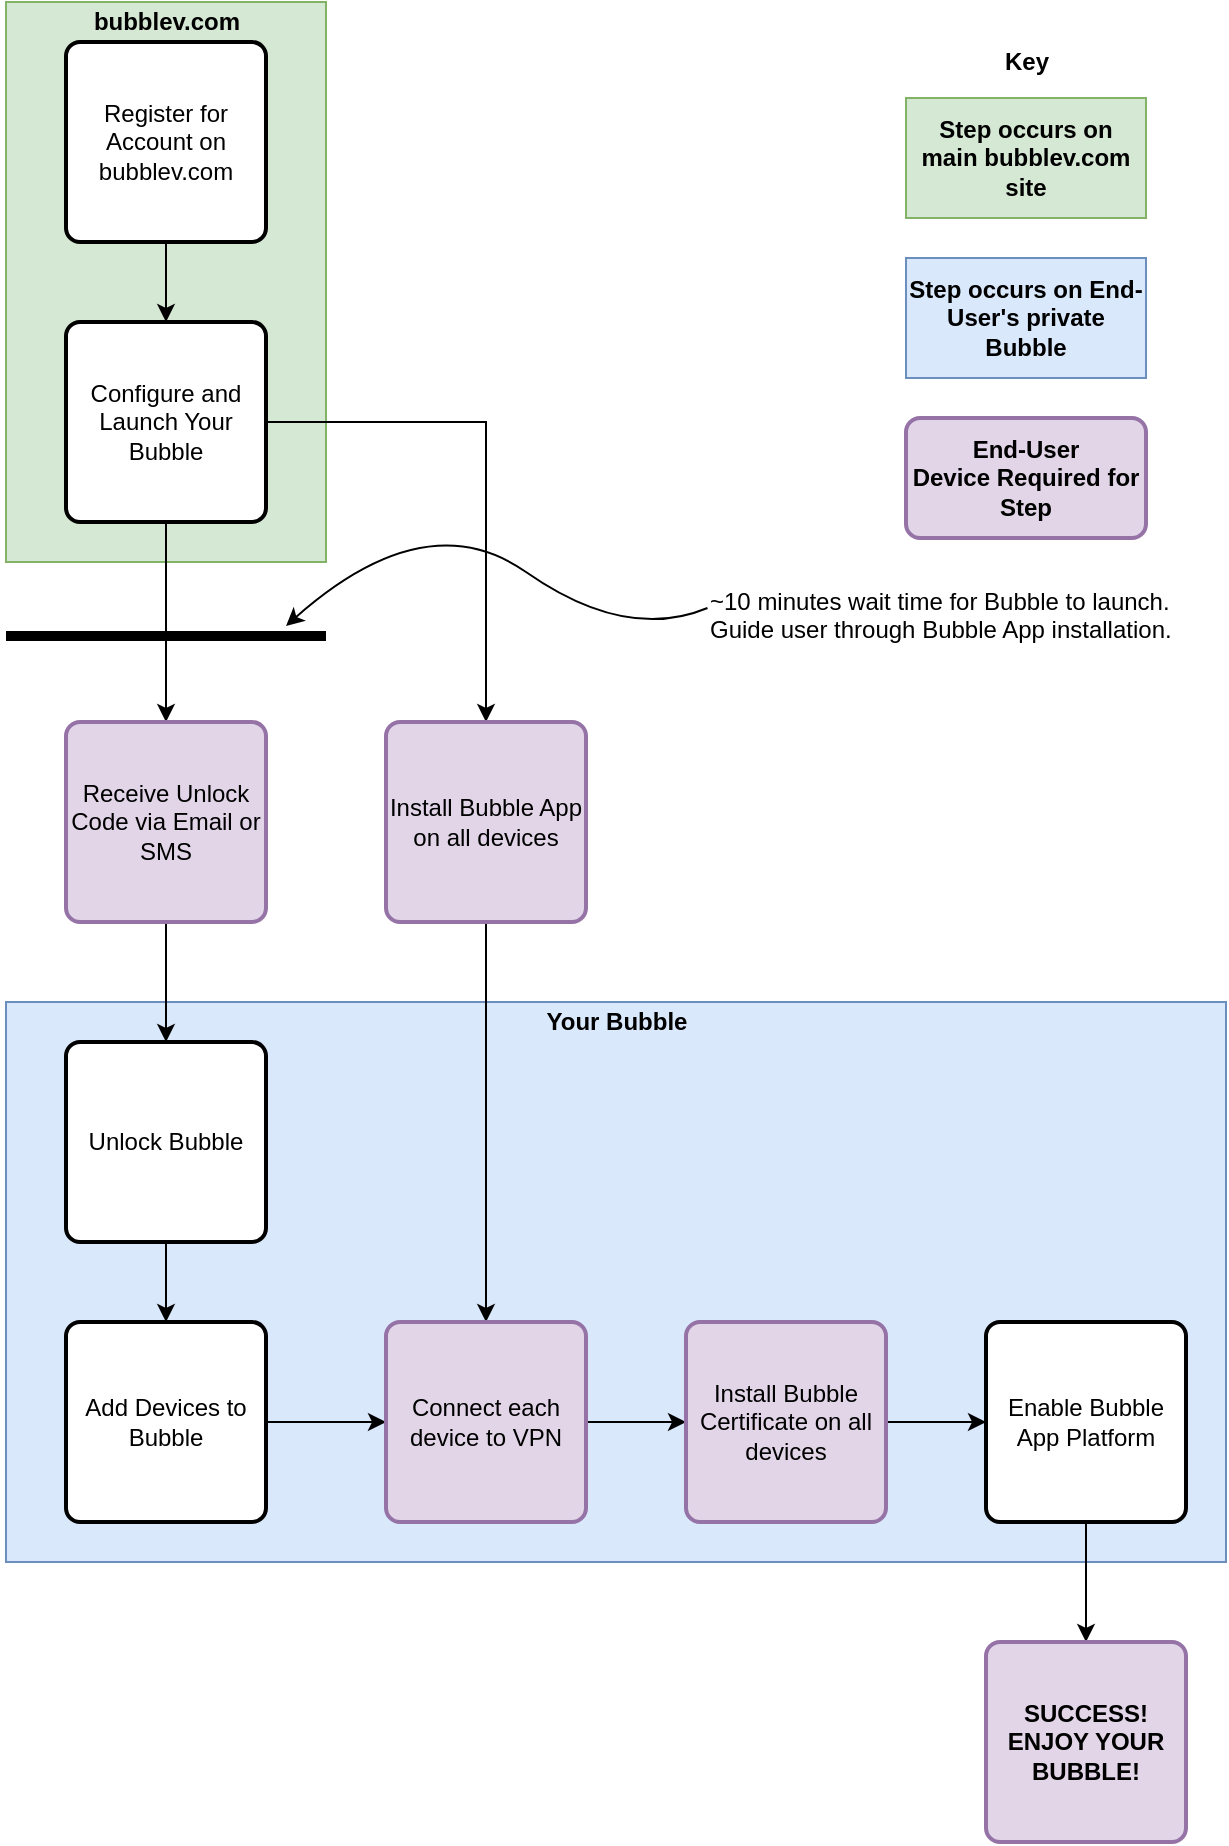 <mxfile version="11.1.4" type="device"><diagram id="32U_e3mQjrgPdM6RGPu8" name="Page-1"><mxGraphModel dx="1102" dy="638" grid="1" gridSize="10" guides="1" tooltips="1" connect="1" arrows="1" fold="1" page="1" pageScale="1" pageWidth="850" pageHeight="1100" math="0" shadow="0"><root><mxCell id="0"/><mxCell id="1" parent="0"/><mxCell id="7KWKaOhxn4V_uzz3shEP-21" value="" style="rounded=0;whiteSpace=wrap;html=1;fillColor=#dae8fc;strokeColor=#6c8ebf;" parent="1" vertex="1"><mxGeometry x="50" y="540" width="610" height="280" as="geometry"/></mxCell><mxCell id="7KWKaOhxn4V_uzz3shEP-19" value="" style="rounded=0;whiteSpace=wrap;html=1;fillColor=#d5e8d4;strokeColor=#82b366;" parent="1" vertex="1"><mxGeometry x="50" y="40" width="160" height="280" as="geometry"/></mxCell><mxCell id="7KWKaOhxn4V_uzz3shEP-3" style="edgeStyle=orthogonalEdgeStyle;rounded=0;orthogonalLoop=1;jettySize=auto;html=1;exitX=0.5;exitY=1;exitDx=0;exitDy=0;entryX=0.5;entryY=0;entryDx=0;entryDy=0;" parent="1" source="7KWKaOhxn4V_uzz3shEP-1" target="7KWKaOhxn4V_uzz3shEP-2" edge="1"><mxGeometry relative="1" as="geometry"/></mxCell><mxCell id="7KWKaOhxn4V_uzz3shEP-1" value="Register for Account on bubblev.com" style="rounded=1;whiteSpace=wrap;html=1;absoluteArcSize=1;arcSize=14;strokeWidth=2;" parent="1" vertex="1"><mxGeometry x="80" y="60" width="100" height="100" as="geometry"/></mxCell><mxCell id="7KWKaOhxn4V_uzz3shEP-5" style="edgeStyle=orthogonalEdgeStyle;rounded=0;orthogonalLoop=1;jettySize=auto;html=1;exitX=0.5;exitY=1;exitDx=0;exitDy=0;entryX=0.5;entryY=0;entryDx=0;entryDy=0;" parent="1" source="7KWKaOhxn4V_uzz3shEP-2" target="7KWKaOhxn4V_uzz3shEP-4" edge="1"><mxGeometry relative="1" as="geometry"/></mxCell><mxCell id="7KWKaOhxn4V_uzz3shEP-11" style="edgeStyle=orthogonalEdgeStyle;rounded=0;orthogonalLoop=1;jettySize=auto;html=1;exitX=1;exitY=0.5;exitDx=0;exitDy=0;entryX=0.5;entryY=0;entryDx=0;entryDy=0;" parent="1" source="7KWKaOhxn4V_uzz3shEP-2" target="7KWKaOhxn4V_uzz3shEP-10" edge="1"><mxGeometry relative="1" as="geometry"/></mxCell><mxCell id="7KWKaOhxn4V_uzz3shEP-2" value="Configure and Launch Your Bubble" style="rounded=1;whiteSpace=wrap;html=1;absoluteArcSize=1;arcSize=14;strokeWidth=2;" parent="1" vertex="1"><mxGeometry x="80" y="200" width="100" height="100" as="geometry"/></mxCell><mxCell id="7KWKaOhxn4V_uzz3shEP-7" style="edgeStyle=orthogonalEdgeStyle;rounded=0;orthogonalLoop=1;jettySize=auto;html=1;exitX=0.5;exitY=1;exitDx=0;exitDy=0;entryX=0.5;entryY=0;entryDx=0;entryDy=0;" parent="1" source="7KWKaOhxn4V_uzz3shEP-4" target="7KWKaOhxn4V_uzz3shEP-6" edge="1"><mxGeometry relative="1" as="geometry"><mxPoint x="130" y="520" as="sourcePoint"/></mxGeometry></mxCell><mxCell id="7KWKaOhxn4V_uzz3shEP-4" value="Receive Unlock Code via Email or SMS" style="rounded=1;whiteSpace=wrap;html=1;absoluteArcSize=1;arcSize=14;strokeWidth=2;fillColor=#e1d5e7;strokeColor=#9673a6;" parent="1" vertex="1"><mxGeometry x="80" y="400" width="100" height="100" as="geometry"/></mxCell><mxCell id="7KWKaOhxn4V_uzz3shEP-9" style="edgeStyle=orthogonalEdgeStyle;rounded=0;orthogonalLoop=1;jettySize=auto;html=1;exitX=0.5;exitY=1;exitDx=0;exitDy=0;entryX=0.5;entryY=0;entryDx=0;entryDy=0;" parent="1" source="7KWKaOhxn4V_uzz3shEP-6" target="7KWKaOhxn4V_uzz3shEP-8" edge="1"><mxGeometry relative="1" as="geometry"/></mxCell><mxCell id="7KWKaOhxn4V_uzz3shEP-6" value="Unlock Bubble" style="rounded=1;whiteSpace=wrap;html=1;absoluteArcSize=1;arcSize=14;strokeWidth=2;" parent="1" vertex="1"><mxGeometry x="80" y="560" width="100" height="100" as="geometry"/></mxCell><mxCell id="7KWKaOhxn4V_uzz3shEP-14" style="edgeStyle=orthogonalEdgeStyle;rounded=0;orthogonalLoop=1;jettySize=auto;html=1;exitX=1;exitY=0.5;exitDx=0;exitDy=0;entryX=0;entryY=0.5;entryDx=0;entryDy=0;" parent="1" source="7KWKaOhxn4V_uzz3shEP-8" target="7KWKaOhxn4V_uzz3shEP-13" edge="1"><mxGeometry relative="1" as="geometry"/></mxCell><mxCell id="7KWKaOhxn4V_uzz3shEP-8" value="Add Devices to Bubble" style="rounded=1;whiteSpace=wrap;html=1;absoluteArcSize=1;arcSize=14;strokeWidth=2;" parent="1" vertex="1"><mxGeometry x="80" y="700" width="100" height="100" as="geometry"/></mxCell><mxCell id="7KWKaOhxn4V_uzz3shEP-12" style="edgeStyle=orthogonalEdgeStyle;rounded=0;orthogonalLoop=1;jettySize=auto;html=1;exitX=0.5;exitY=1;exitDx=0;exitDy=0;entryX=0.5;entryY=0;entryDx=0;entryDy=0;" parent="1" source="7KWKaOhxn4V_uzz3shEP-10" target="7KWKaOhxn4V_uzz3shEP-13" edge="1"><mxGeometry relative="1" as="geometry"><mxPoint x="290" y="790" as="targetPoint"/><mxPoint x="290" y="520" as="sourcePoint"/></mxGeometry></mxCell><mxCell id="7KWKaOhxn4V_uzz3shEP-10" value="Install Bubble App on all devices" style="rounded=1;whiteSpace=wrap;html=1;absoluteArcSize=1;arcSize=14;strokeWidth=2;fillColor=#e1d5e7;strokeColor=#9673a6;" parent="1" vertex="1"><mxGeometry x="240" y="400" width="100" height="100" as="geometry"/></mxCell><mxCell id="7KWKaOhxn4V_uzz3shEP-16" style="edgeStyle=orthogonalEdgeStyle;rounded=0;orthogonalLoop=1;jettySize=auto;html=1;exitX=1;exitY=0.5;exitDx=0;exitDy=0;entryX=0;entryY=0.5;entryDx=0;entryDy=0;" parent="1" source="7KWKaOhxn4V_uzz3shEP-13" target="7KWKaOhxn4V_uzz3shEP-15" edge="1"><mxGeometry relative="1" as="geometry"/></mxCell><mxCell id="7KWKaOhxn4V_uzz3shEP-13" value="Connect each device to VPN" style="rounded=1;whiteSpace=wrap;html=1;absoluteArcSize=1;arcSize=14;strokeWidth=2;fillColor=#e1d5e7;strokeColor=#9673a6;" parent="1" vertex="1"><mxGeometry x="240" y="700" width="100" height="100" as="geometry"/></mxCell><mxCell id="7KWKaOhxn4V_uzz3shEP-18" style="edgeStyle=orthogonalEdgeStyle;rounded=0;orthogonalLoop=1;jettySize=auto;html=1;exitX=1;exitY=0.5;exitDx=0;exitDy=0;entryX=0;entryY=0.5;entryDx=0;entryDy=0;" parent="1" source="7KWKaOhxn4V_uzz3shEP-15" target="7KWKaOhxn4V_uzz3shEP-17" edge="1"><mxGeometry relative="1" as="geometry"/></mxCell><mxCell id="7KWKaOhxn4V_uzz3shEP-15" value="Install Bubble Certificate on all devices" style="rounded=1;whiteSpace=wrap;html=1;absoluteArcSize=1;arcSize=14;strokeWidth=2;fillColor=#e1d5e7;strokeColor=#9673a6;" parent="1" vertex="1"><mxGeometry x="390" y="700" width="100" height="100" as="geometry"/></mxCell><mxCell id="7KWKaOhxn4V_uzz3shEP-30" style="edgeStyle=orthogonalEdgeStyle;rounded=0;orthogonalLoop=1;jettySize=auto;html=1;exitX=0.5;exitY=1;exitDx=0;exitDy=0;entryX=0.5;entryY=0;entryDx=0;entryDy=0;" parent="1" source="7KWKaOhxn4V_uzz3shEP-17" target="7KWKaOhxn4V_uzz3shEP-29" edge="1"><mxGeometry relative="1" as="geometry"/></mxCell><mxCell id="7KWKaOhxn4V_uzz3shEP-17" value="&lt;span style=&quot;white-space: normal&quot;&gt;Enable Bubble App Platform&lt;/span&gt;" style="rounded=1;whiteSpace=wrap;html=1;absoluteArcSize=1;arcSize=14;strokeWidth=2;" parent="1" vertex="1"><mxGeometry x="540" y="700" width="100" height="100" as="geometry"/></mxCell><mxCell id="7KWKaOhxn4V_uzz3shEP-20" value="&lt;b&gt;bubblev.com&lt;/b&gt;" style="text;html=1;resizable=0;points=[];autosize=1;align=center;verticalAlign=top;spacingTop=-4;" parent="1" vertex="1"><mxGeometry x="85" y="40" width="90" height="20" as="geometry"/></mxCell><mxCell id="7KWKaOhxn4V_uzz3shEP-22" value="Your Bubble" style="text;html=1;resizable=0;points=[];autosize=1;align=center;verticalAlign=top;spacingTop=-4;fontStyle=1" parent="1" vertex="1"><mxGeometry x="315" y="540" width="80" height="20" as="geometry"/></mxCell><mxCell id="7KWKaOhxn4V_uzz3shEP-23" value="&lt;b&gt;End-User Device&lt;/b&gt;&lt;b&gt;&amp;nbsp;Required for Step&lt;/b&gt;" style="rounded=1;whiteSpace=wrap;html=1;absoluteArcSize=1;arcSize=14;strokeWidth=2;fillColor=#e1d5e7;strokeColor=#9673a6;" parent="1" vertex="1"><mxGeometry x="500" y="248" width="120" height="60" as="geometry"/></mxCell><mxCell id="7KWKaOhxn4V_uzz3shEP-24" value="&lt;b&gt;Step occurs on main bubblev.com site&lt;/b&gt;" style="rounded=0;whiteSpace=wrap;html=1;fillColor=#d5e8d4;strokeColor=#82b366;" parent="1" vertex="1"><mxGeometry x="500" y="88" width="120" height="60" as="geometry"/></mxCell><mxCell id="7KWKaOhxn4V_uzz3shEP-25" value="&lt;b&gt;Step occurs on End-User's private Bubble&lt;/b&gt;" style="rounded=0;whiteSpace=wrap;html=1;fillColor=#dae8fc;strokeColor=#6c8ebf;" parent="1" vertex="1"><mxGeometry x="500" y="168" width="120" height="60" as="geometry"/></mxCell><mxCell id="7KWKaOhxn4V_uzz3shEP-26" value="&lt;b&gt;Key&lt;/b&gt;" style="text;html=1;resizable=0;points=[];autosize=1;align=center;verticalAlign=top;spacingTop=-4;" parent="1" vertex="1"><mxGeometry x="540" y="60" width="40" height="20" as="geometry"/></mxCell><mxCell id="7KWKaOhxn4V_uzz3shEP-29" value="&lt;b&gt;SUCCESS! ENJOY YOUR BUBBLE!&lt;/b&gt;" style="rounded=1;whiteSpace=wrap;html=1;absoluteArcSize=1;arcSize=14;strokeWidth=2;fillColor=#e1d5e7;strokeColor=#9673a6;" parent="1" vertex="1"><mxGeometry x="540" y="860" width="100" height="100" as="geometry"/></mxCell><mxCell id="7KWKaOhxn4V_uzz3shEP-31" value="" style="endArrow=none;html=1;strokeWidth=5;" parent="1" edge="1"><mxGeometry width="50" height="50" relative="1" as="geometry"><mxPoint x="50" y="357" as="sourcePoint"/><mxPoint x="210" y="357" as="targetPoint"/></mxGeometry></mxCell><mxCell id="7KWKaOhxn4V_uzz3shEP-32" value="~10 minutes wait time for Bubble to launch.&lt;br&gt;Guide user through Bubble App installation." style="text;html=1;resizable=0;points=[];autosize=1;align=left;verticalAlign=top;spacingTop=-4;" parent="1" vertex="1"><mxGeometry x="400" y="330" width="250" height="30" as="geometry"/></mxCell><mxCell id="7KWKaOhxn4V_uzz3shEP-35" value="" style="curved=1;endArrow=classic;html=1;strokeWidth=1;exitX=0.003;exitY=0.433;exitDx=0;exitDy=0;exitPerimeter=0;" parent="1" source="7KWKaOhxn4V_uzz3shEP-32" edge="1"><mxGeometry width="50" height="50" relative="1" as="geometry"><mxPoint x="320" y="364" as="sourcePoint"/><mxPoint x="190" y="352" as="targetPoint"/><Array as="points"><mxPoint x="360" y="360"/><mxPoint x="260" y="290"/></Array></mxGeometry></mxCell></root></mxGraphModel></diagram></mxfile>